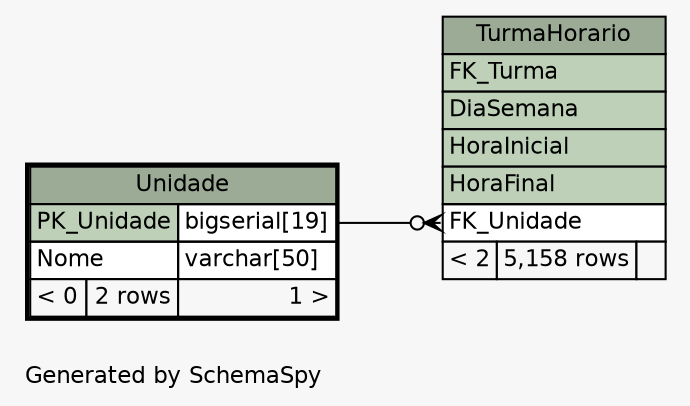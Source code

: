 // dot 2.36.0 on Linux 3.13.0-24-generic
// SchemaSpy rev 590
digraph "oneDegreeRelationshipsDiagram" {
  graph [
    rankdir="RL"
    bgcolor="#f7f7f7"
    label="\nGenerated by SchemaSpy"
    labeljust="l"
    nodesep="0.18"
    ranksep="0.46"
    fontname="Helvetica"
    fontsize="11"
  ];
  node [
    fontname="Helvetica"
    fontsize="11"
    shape="plaintext"
  ];
  edge [
    arrowsize="0.8"
  ];
  "TurmaHorario":"FK_Unidade":w -> "Unidade":"PK_Unidade.type":e [arrowhead=none dir=back arrowtail=crowodot];
  "TurmaHorario" [
    label=<
    <TABLE BORDER="0" CELLBORDER="1" CELLSPACING="0" BGCOLOR="#ffffff">
      <TR><TD COLSPAN="3" BGCOLOR="#9bab96" ALIGN="CENTER">TurmaHorario</TD></TR>
      <TR><TD PORT="FK_Turma" COLSPAN="3" BGCOLOR="#bed1b8" ALIGN="LEFT">FK_Turma</TD></TR>
      <TR><TD PORT="DiaSemana" COLSPAN="3" BGCOLOR="#bed1b8" ALIGN="LEFT">DiaSemana</TD></TR>
      <TR><TD PORT="HoraInicial" COLSPAN="3" BGCOLOR="#bed1b8" ALIGN="LEFT">HoraInicial</TD></TR>
      <TR><TD PORT="HoraFinal" COLSPAN="3" BGCOLOR="#bed1b8" ALIGN="LEFT">HoraFinal</TD></TR>
      <TR><TD PORT="FK_Unidade" COLSPAN="3" ALIGN="LEFT">FK_Unidade</TD></TR>
      <TR><TD ALIGN="LEFT" BGCOLOR="#f7f7f7">&lt; 2</TD><TD ALIGN="RIGHT" BGCOLOR="#f7f7f7">5,158 rows</TD><TD ALIGN="RIGHT" BGCOLOR="#f7f7f7">  </TD></TR>
    </TABLE>>
    URL="TurmaHorario.html"
    tooltip="TurmaHorario"
  ];
  "Unidade" [
    label=<
    <TABLE BORDER="2" CELLBORDER="1" CELLSPACING="0" BGCOLOR="#ffffff">
      <TR><TD COLSPAN="3" BGCOLOR="#9bab96" ALIGN="CENTER">Unidade</TD></TR>
      <TR><TD PORT="PK_Unidade" COLSPAN="2" BGCOLOR="#bed1b8" ALIGN="LEFT">PK_Unidade</TD><TD PORT="PK_Unidade.type" ALIGN="LEFT">bigserial[19]</TD></TR>
      <TR><TD PORT="Nome" COLSPAN="2" ALIGN="LEFT">Nome</TD><TD PORT="Nome.type" ALIGN="LEFT">varchar[50]</TD></TR>
      <TR><TD ALIGN="LEFT" BGCOLOR="#f7f7f7">&lt; 0</TD><TD ALIGN="RIGHT" BGCOLOR="#f7f7f7">2 rows</TD><TD ALIGN="RIGHT" BGCOLOR="#f7f7f7">1 &gt;</TD></TR>
    </TABLE>>
    URL="Unidade.html"
    tooltip="Unidade"
  ];
}
